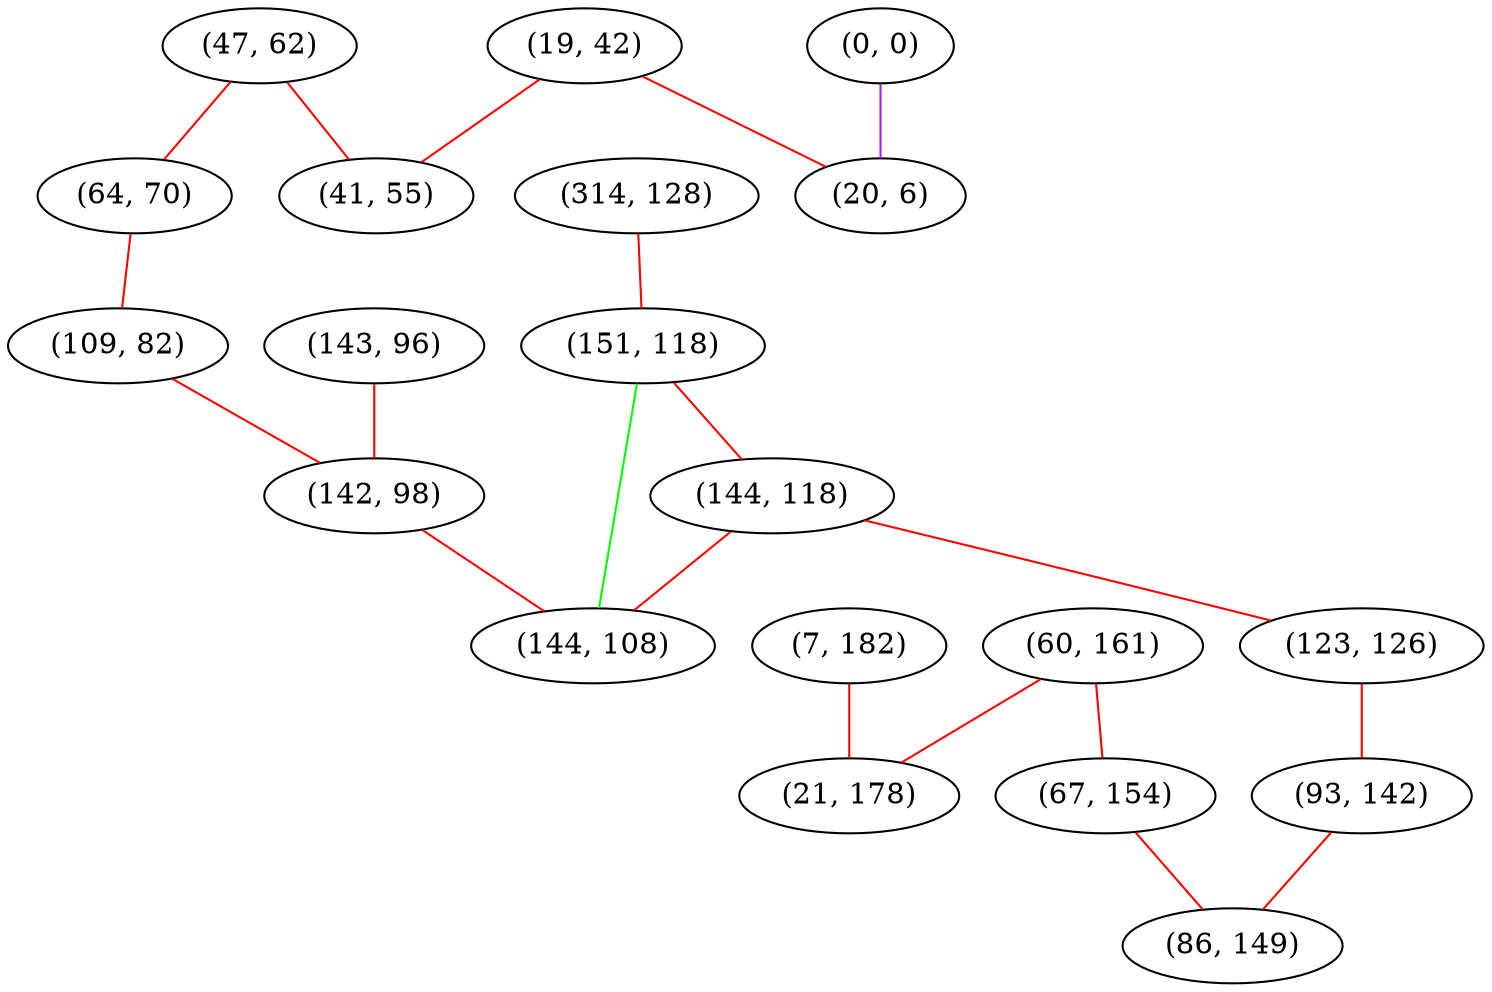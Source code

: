 graph "" {
"(47, 62)";
"(0, 0)";
"(143, 96)";
"(64, 70)";
"(314, 128)";
"(151, 118)";
"(19, 42)";
"(41, 55)";
"(144, 118)";
"(60, 161)";
"(20, 6)";
"(123, 126)";
"(93, 142)";
"(109, 82)";
"(7, 182)";
"(142, 98)";
"(21, 178)";
"(67, 154)";
"(86, 149)";
"(144, 108)";
"(47, 62)" -- "(64, 70)"  [color=red, key=0, weight=1];
"(47, 62)" -- "(41, 55)"  [color=red, key=0, weight=1];
"(0, 0)" -- "(20, 6)"  [color=purple, key=0, weight=4];
"(143, 96)" -- "(142, 98)"  [color=red, key=0, weight=1];
"(64, 70)" -- "(109, 82)"  [color=red, key=0, weight=1];
"(314, 128)" -- "(151, 118)"  [color=red, key=0, weight=1];
"(151, 118)" -- "(144, 118)"  [color=red, key=0, weight=1];
"(151, 118)" -- "(144, 108)"  [color=green, key=0, weight=2];
"(19, 42)" -- "(20, 6)"  [color=red, key=0, weight=1];
"(19, 42)" -- "(41, 55)"  [color=red, key=0, weight=1];
"(144, 118)" -- "(123, 126)"  [color=red, key=0, weight=1];
"(144, 118)" -- "(144, 108)"  [color=red, key=0, weight=1];
"(60, 161)" -- "(67, 154)"  [color=red, key=0, weight=1];
"(60, 161)" -- "(21, 178)"  [color=red, key=0, weight=1];
"(123, 126)" -- "(93, 142)"  [color=red, key=0, weight=1];
"(93, 142)" -- "(86, 149)"  [color=red, key=0, weight=1];
"(109, 82)" -- "(142, 98)"  [color=red, key=0, weight=1];
"(7, 182)" -- "(21, 178)"  [color=red, key=0, weight=1];
"(142, 98)" -- "(144, 108)"  [color=red, key=0, weight=1];
"(67, 154)" -- "(86, 149)"  [color=red, key=0, weight=1];
}
